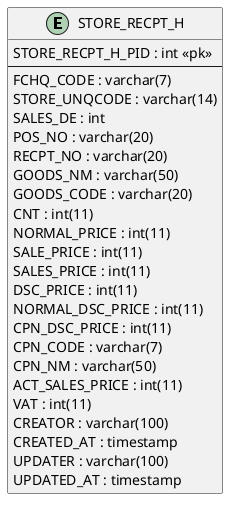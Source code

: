 @startuml 매장_영수증_내역

left to right direction

entity "STORE_RECPT_H" as mnStoreRecptH {
  STORE_RECPT_H_PID : int <<pk>>
  --
  FCHQ_CODE : varchar(7)
  STORE_UNQCODE : varchar(14)
  SALES_DE : int
  POS_NO : varchar(20)
  RECPT_NO : varchar(20)
  GOODS_NM : varchar(50)
  GOODS_CODE : varchar(20)
  CNT : int(11)
  NORMAL_PRICE : int(11)
  SALE_PRICE : int(11)
  SALES_PRICE : int(11)
  DSC_PRICE : int(11)
  NORMAL_DSC_PRICE : int(11)
  CPN_DSC_PRICE : int(11)
  CPN_CODE : varchar(7)
  CPN_NM : varchar(50)
  ACT_SALES_PRICE : int(11)
  VAT : int(11)
  CREATOR : varchar(100)
  CREATED_AT : timestamp
  UPDATER : varchar(100)
  UPDATED_AT : timestamp
}

@enduml